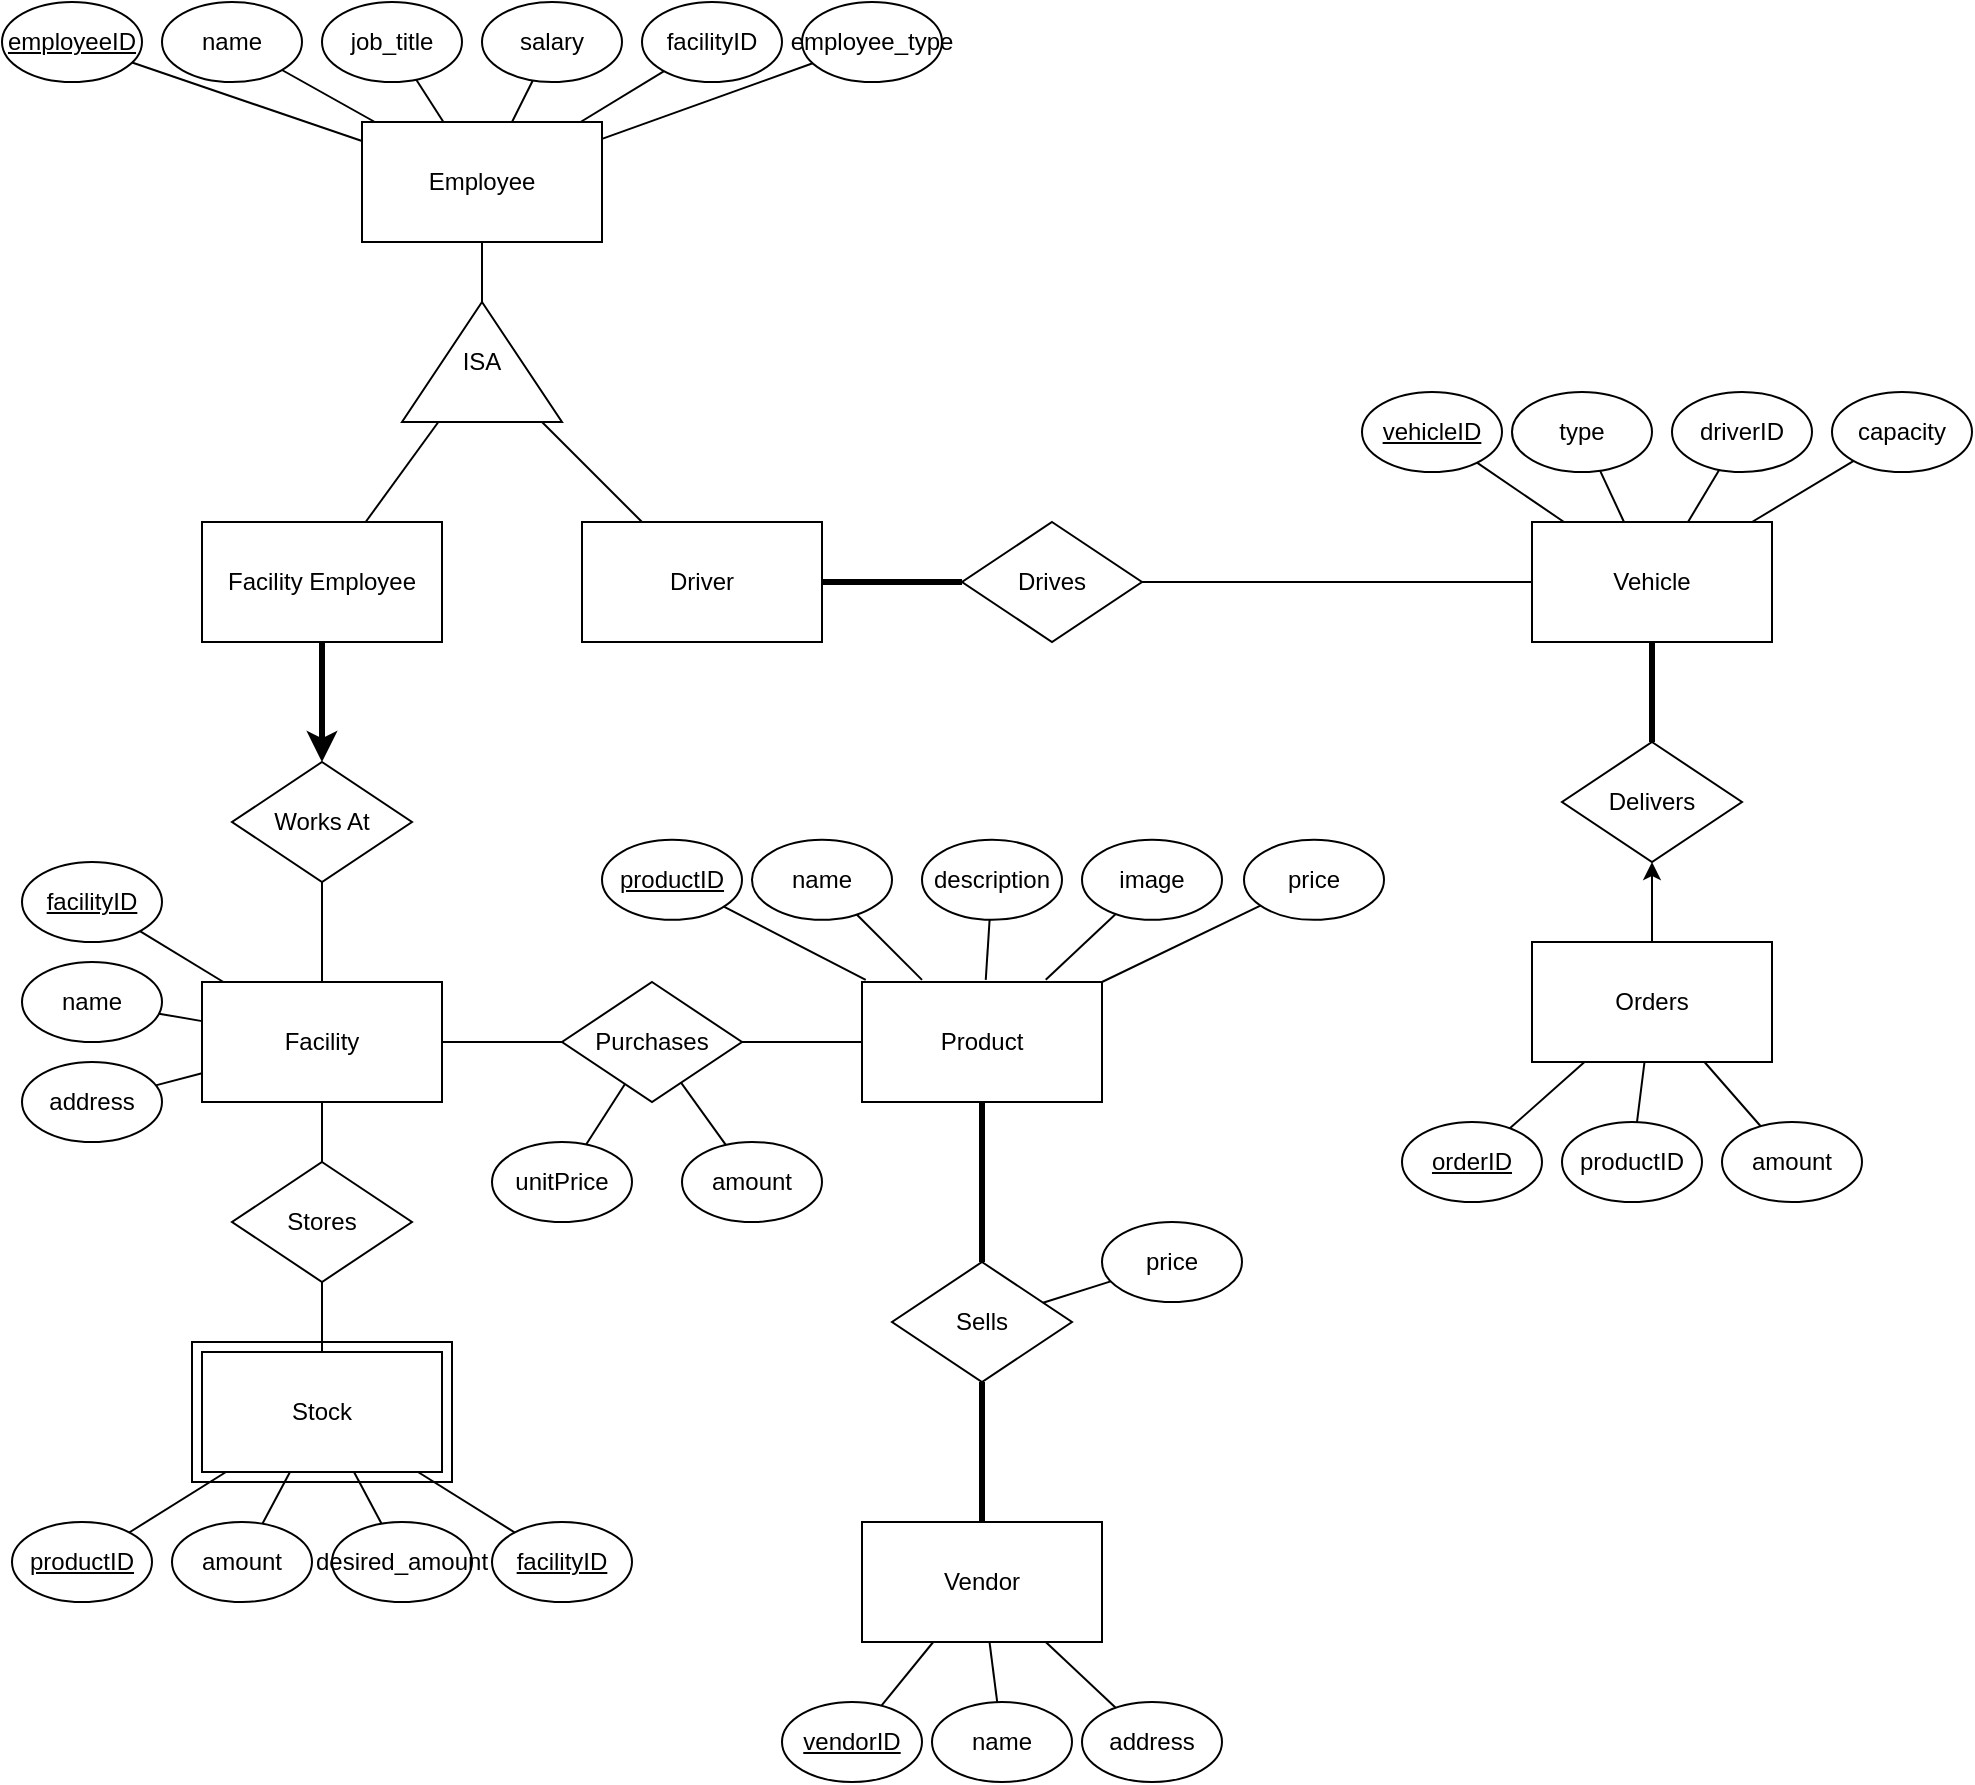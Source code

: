 <mxfile version="22.0.8" type="device">
  <diagram name="Page-1" id="gGvhSPnYBzy_CIl15I6v">
    <mxGraphModel dx="2284" dy="754" grid="1" gridSize="10" guides="1" tooltips="1" connect="1" arrows="1" fold="1" page="1" pageScale="1" pageWidth="850" pageHeight="1100" math="0" shadow="0">
      <root>
        <mxCell id="0" />
        <mxCell id="1" parent="0" />
        <mxCell id="s5vFbVHL-_jGJU9hkJGK-6" value="" style="rounded=0;whiteSpace=wrap;html=1;" vertex="1" parent="1">
          <mxGeometry x="25" y="690" width="130" height="70" as="geometry" />
        </mxCell>
        <mxCell id="s5vFbVHL-_jGJU9hkJGK-1" value="Facility Employee" style="rounded=0;whiteSpace=wrap;html=1;" vertex="1" parent="1">
          <mxGeometry x="30" y="280" width="120" height="60" as="geometry" />
        </mxCell>
        <mxCell id="s5vFbVHL-_jGJU9hkJGK-2" value="Employee" style="rounded=0;whiteSpace=wrap;html=1;" vertex="1" parent="1">
          <mxGeometry x="110" y="80" width="120" height="60" as="geometry" />
        </mxCell>
        <mxCell id="s5vFbVHL-_jGJU9hkJGK-3" value="Product" style="rounded=0;whiteSpace=wrap;html=1;" vertex="1" parent="1">
          <mxGeometry x="360" y="510" width="120" height="60" as="geometry" />
        </mxCell>
        <mxCell id="s5vFbVHL-_jGJU9hkJGK-4" value="Stock" style="rounded=0;whiteSpace=wrap;html=1;" vertex="1" parent="1">
          <mxGeometry x="30" y="695" width="120" height="60" as="geometry" />
        </mxCell>
        <mxCell id="s5vFbVHL-_jGJU9hkJGK-5" value="Facility" style="rounded=0;whiteSpace=wrap;html=1;" vertex="1" parent="1">
          <mxGeometry x="30" y="510" width="120" height="60" as="geometry" />
        </mxCell>
        <mxCell id="s5vFbVHL-_jGJU9hkJGK-7" value="Driver" style="rounded=0;whiteSpace=wrap;html=1;" vertex="1" parent="1">
          <mxGeometry x="220" y="280" width="120" height="60" as="geometry" />
        </mxCell>
        <mxCell id="s5vFbVHL-_jGJU9hkJGK-8" value="" style="triangle;whiteSpace=wrap;html=1;rotation=-90;" vertex="1" parent="1">
          <mxGeometry x="140" y="160" width="60" height="80" as="geometry" />
        </mxCell>
        <mxCell id="s5vFbVHL-_jGJU9hkJGK-9" value="ISA" style="text;html=1;strokeColor=none;fillColor=none;align=center;verticalAlign=middle;whiteSpace=wrap;rounded=0;" vertex="1" parent="1">
          <mxGeometry x="140" y="185" width="60" height="30" as="geometry" />
        </mxCell>
        <mxCell id="s5vFbVHL-_jGJU9hkJGK-10" value="" style="endArrow=none;html=1;rounded=0;" edge="1" parent="1" source="s5vFbVHL-_jGJU9hkJGK-1" target="s5vFbVHL-_jGJU9hkJGK-8">
          <mxGeometry width="50" height="50" relative="1" as="geometry">
            <mxPoint x="430" y="290" as="sourcePoint" />
            <mxPoint x="480" y="240" as="targetPoint" />
          </mxGeometry>
        </mxCell>
        <mxCell id="s5vFbVHL-_jGJU9hkJGK-11" value="" style="endArrow=none;html=1;rounded=0;" edge="1" parent="1" source="s5vFbVHL-_jGJU9hkJGK-7" target="s5vFbVHL-_jGJU9hkJGK-8">
          <mxGeometry width="50" height="50" relative="1" as="geometry">
            <mxPoint x="420" y="290" as="sourcePoint" />
            <mxPoint x="470" y="240" as="targetPoint" />
          </mxGeometry>
        </mxCell>
        <mxCell id="s5vFbVHL-_jGJU9hkJGK-12" value="" style="endArrow=none;html=1;rounded=0;" edge="1" parent="1" source="s5vFbVHL-_jGJU9hkJGK-8" target="s5vFbVHL-_jGJU9hkJGK-2">
          <mxGeometry width="50" height="50" relative="1" as="geometry">
            <mxPoint x="430" y="290" as="sourcePoint" />
            <mxPoint x="480" y="240" as="targetPoint" />
          </mxGeometry>
        </mxCell>
        <mxCell id="s5vFbVHL-_jGJU9hkJGK-13" value="Vendor" style="rounded=0;whiteSpace=wrap;html=1;" vertex="1" parent="1">
          <mxGeometry x="360" y="780" width="120" height="60" as="geometry" />
        </mxCell>
        <mxCell id="s5vFbVHL-_jGJU9hkJGK-14" value="Orders" style="rounded=0;whiteSpace=wrap;html=1;" vertex="1" parent="1">
          <mxGeometry x="695" y="490" width="120" height="60" as="geometry" />
        </mxCell>
        <mxCell id="s5vFbVHL-_jGJU9hkJGK-15" value="Vehicle" style="rounded=0;whiteSpace=wrap;html=1;" vertex="1" parent="1">
          <mxGeometry x="695" y="280" width="120" height="60" as="geometry" />
        </mxCell>
        <mxCell id="s5vFbVHL-_jGJU9hkJGK-16" value="Sells" style="rhombus;whiteSpace=wrap;html=1;" vertex="1" parent="1">
          <mxGeometry x="375" y="650" width="90" height="60" as="geometry" />
        </mxCell>
        <mxCell id="s5vFbVHL-_jGJU9hkJGK-17" value="Purchases" style="rhombus;whiteSpace=wrap;html=1;" vertex="1" parent="1">
          <mxGeometry x="210" y="510" width="90" height="60" as="geometry" />
        </mxCell>
        <mxCell id="s5vFbVHL-_jGJU9hkJGK-18" value="Stores" style="rhombus;whiteSpace=wrap;html=1;" vertex="1" parent="1">
          <mxGeometry x="45" y="600" width="90" height="60" as="geometry" />
        </mxCell>
        <mxCell id="s5vFbVHL-_jGJU9hkJGK-19" value="Works At" style="rhombus;whiteSpace=wrap;html=1;" vertex="1" parent="1">
          <mxGeometry x="45" y="400" width="90" height="60" as="geometry" />
        </mxCell>
        <mxCell id="s5vFbVHL-_jGJU9hkJGK-20" value="Delivers" style="rhombus;whiteSpace=wrap;html=1;" vertex="1" parent="1">
          <mxGeometry x="710" y="390" width="90" height="60" as="geometry" />
        </mxCell>
        <mxCell id="s5vFbVHL-_jGJU9hkJGK-21" value="Drives" style="rhombus;whiteSpace=wrap;html=1;" vertex="1" parent="1">
          <mxGeometry x="410" y="280" width="90" height="60" as="geometry" />
        </mxCell>
        <mxCell id="s5vFbVHL-_jGJU9hkJGK-22" value="" style="endArrow=none;html=1;rounded=0;" edge="1" parent="1" source="s5vFbVHL-_jGJU9hkJGK-18" target="s5vFbVHL-_jGJU9hkJGK-5">
          <mxGeometry width="50" height="50" relative="1" as="geometry">
            <mxPoint x="400" y="480" as="sourcePoint" />
            <mxPoint x="450" y="430" as="targetPoint" />
          </mxGeometry>
        </mxCell>
        <mxCell id="s5vFbVHL-_jGJU9hkJGK-23" value="" style="endArrow=none;html=1;rounded=0;" edge="1" parent="1" source="s5vFbVHL-_jGJU9hkJGK-18" target="s5vFbVHL-_jGJU9hkJGK-4">
          <mxGeometry width="50" height="50" relative="1" as="geometry">
            <mxPoint x="400" y="480" as="sourcePoint" />
            <mxPoint x="450" y="430" as="targetPoint" />
          </mxGeometry>
        </mxCell>
        <mxCell id="s5vFbVHL-_jGJU9hkJGK-24" value="" style="endArrow=none;html=1;rounded=0;" edge="1" parent="1" source="s5vFbVHL-_jGJU9hkJGK-5" target="s5vFbVHL-_jGJU9hkJGK-19">
          <mxGeometry width="50" height="50" relative="1" as="geometry">
            <mxPoint x="400" y="560" as="sourcePoint" />
            <mxPoint x="450" y="510" as="targetPoint" />
          </mxGeometry>
        </mxCell>
        <mxCell id="s5vFbVHL-_jGJU9hkJGK-25" value="" style="endArrow=none;html=1;rounded=0;" edge="1" parent="1" source="s5vFbVHL-_jGJU9hkJGK-17" target="s5vFbVHL-_jGJU9hkJGK-5">
          <mxGeometry width="50" height="50" relative="1" as="geometry">
            <mxPoint x="400" y="540" as="sourcePoint" />
            <mxPoint x="450" y="490" as="targetPoint" />
          </mxGeometry>
        </mxCell>
        <mxCell id="s5vFbVHL-_jGJU9hkJGK-26" value="" style="endArrow=none;html=1;rounded=0;" edge="1" parent="1" source="s5vFbVHL-_jGJU9hkJGK-3" target="s5vFbVHL-_jGJU9hkJGK-17">
          <mxGeometry width="50" height="50" relative="1" as="geometry">
            <mxPoint x="400" y="560" as="sourcePoint" />
            <mxPoint x="450" y="510" as="targetPoint" />
          </mxGeometry>
        </mxCell>
        <mxCell id="s5vFbVHL-_jGJU9hkJGK-27" value="" style="endArrow=none;html=1;rounded=0;strokeWidth=3;" edge="1" parent="1" source="s5vFbVHL-_jGJU9hkJGK-15" target="s5vFbVHL-_jGJU9hkJGK-20">
          <mxGeometry width="50" height="50" relative="1" as="geometry">
            <mxPoint x="515" y="560" as="sourcePoint" />
            <mxPoint x="555" y="450" as="targetPoint" />
          </mxGeometry>
        </mxCell>
        <mxCell id="s5vFbVHL-_jGJU9hkJGK-29" value="" style="endArrow=none;html=1;rounded=0;strokeWidth=3;" edge="1" parent="1" source="s5vFbVHL-_jGJU9hkJGK-21" target="s5vFbVHL-_jGJU9hkJGK-7">
          <mxGeometry width="50" height="50" relative="1" as="geometry">
            <mxPoint x="410" y="570" as="sourcePoint" />
            <mxPoint x="450" y="460" as="targetPoint" />
          </mxGeometry>
        </mxCell>
        <mxCell id="s5vFbVHL-_jGJU9hkJGK-30" value="" style="endArrow=none;html=1;rounded=0;strokeWidth=3;" edge="1" parent="1" source="s5vFbVHL-_jGJU9hkJGK-16" target="s5vFbVHL-_jGJU9hkJGK-13">
          <mxGeometry width="50" height="50" relative="1" as="geometry">
            <mxPoint x="420" y="750" as="sourcePoint" />
            <mxPoint x="460" y="540" as="targetPoint" />
          </mxGeometry>
        </mxCell>
        <mxCell id="s5vFbVHL-_jGJU9hkJGK-31" value="" style="endArrow=none;html=1;rounded=0;strokeWidth=3;" edge="1" parent="1" source="s5vFbVHL-_jGJU9hkJGK-3" target="s5vFbVHL-_jGJU9hkJGK-16">
          <mxGeometry width="50" height="50" relative="1" as="geometry">
            <mxPoint x="430" y="590" as="sourcePoint" />
            <mxPoint x="470" y="480" as="targetPoint" />
          </mxGeometry>
        </mxCell>
        <mxCell id="s5vFbVHL-_jGJU9hkJGK-33" value="" style="endArrow=classic;html=1;rounded=0;" edge="1" parent="1" source="s5vFbVHL-_jGJU9hkJGK-14" target="s5vFbVHL-_jGJU9hkJGK-20">
          <mxGeometry width="50" height="50" relative="1" as="geometry">
            <mxPoint x="395" y="470" as="sourcePoint" />
            <mxPoint x="445" y="420" as="targetPoint" />
          </mxGeometry>
        </mxCell>
        <mxCell id="s5vFbVHL-_jGJU9hkJGK-34" value="" style="endArrow=none;html=1;rounded=0;" edge="1" parent="1" source="s5vFbVHL-_jGJU9hkJGK-21" target="s5vFbVHL-_jGJU9hkJGK-15">
          <mxGeometry width="50" height="50" relative="1" as="geometry">
            <mxPoint x="280" y="470" as="sourcePoint" />
            <mxPoint x="330" y="420" as="targetPoint" />
          </mxGeometry>
        </mxCell>
        <mxCell id="s5vFbVHL-_jGJU9hkJGK-35" value="" style="endArrow=classic;html=1;rounded=0;strokeWidth=3;" edge="1" parent="1" source="s5vFbVHL-_jGJU9hkJGK-1" target="s5vFbVHL-_jGJU9hkJGK-19">
          <mxGeometry width="50" height="50" relative="1" as="geometry">
            <mxPoint x="280" y="410" as="sourcePoint" />
            <mxPoint x="330" y="360" as="targetPoint" />
          </mxGeometry>
        </mxCell>
        <mxCell id="s5vFbVHL-_jGJU9hkJGK-36" value="&lt;u&gt;employeeID&lt;/u&gt;" style="ellipse;whiteSpace=wrap;html=1;" vertex="1" parent="1">
          <mxGeometry x="-70" y="20" width="70" height="40" as="geometry" />
        </mxCell>
        <mxCell id="s5vFbVHL-_jGJU9hkJGK-37" value="employee_type" style="ellipse;whiteSpace=wrap;html=1;" vertex="1" parent="1">
          <mxGeometry x="330" y="20" width="70" height="40" as="geometry" />
        </mxCell>
        <mxCell id="s5vFbVHL-_jGJU9hkJGK-38" value="facilityID" style="ellipse;whiteSpace=wrap;html=1;" vertex="1" parent="1">
          <mxGeometry x="250" y="20" width="70" height="40" as="geometry" />
        </mxCell>
        <mxCell id="s5vFbVHL-_jGJU9hkJGK-39" value="salary" style="ellipse;whiteSpace=wrap;html=1;" vertex="1" parent="1">
          <mxGeometry x="170" y="20" width="70" height="40" as="geometry" />
        </mxCell>
        <mxCell id="s5vFbVHL-_jGJU9hkJGK-40" value="job_title" style="ellipse;whiteSpace=wrap;html=1;" vertex="1" parent="1">
          <mxGeometry x="90" y="20" width="70" height="40" as="geometry" />
        </mxCell>
        <mxCell id="s5vFbVHL-_jGJU9hkJGK-41" value="name" style="ellipse;whiteSpace=wrap;html=1;" vertex="1" parent="1">
          <mxGeometry x="10" y="20" width="70" height="40" as="geometry" />
        </mxCell>
        <mxCell id="s5vFbVHL-_jGJU9hkJGK-42" value="" style="endArrow=none;html=1;rounded=0;" edge="1" parent="1" source="s5vFbVHL-_jGJU9hkJGK-2" target="s5vFbVHL-_jGJU9hkJGK-37">
          <mxGeometry width="50" height="50" relative="1" as="geometry">
            <mxPoint x="280" y="290" as="sourcePoint" />
            <mxPoint x="330" y="240" as="targetPoint" />
          </mxGeometry>
        </mxCell>
        <mxCell id="s5vFbVHL-_jGJU9hkJGK-43" value="" style="endArrow=none;html=1;rounded=0;" edge="1" parent="1" source="s5vFbVHL-_jGJU9hkJGK-2" target="s5vFbVHL-_jGJU9hkJGK-38">
          <mxGeometry width="50" height="50" relative="1" as="geometry">
            <mxPoint x="280" y="290" as="sourcePoint" />
            <mxPoint x="330" y="240" as="targetPoint" />
          </mxGeometry>
        </mxCell>
        <mxCell id="s5vFbVHL-_jGJU9hkJGK-44" value="" style="endArrow=none;html=1;rounded=0;" edge="1" parent="1" source="s5vFbVHL-_jGJU9hkJGK-2" target="s5vFbVHL-_jGJU9hkJGK-39">
          <mxGeometry width="50" height="50" relative="1" as="geometry">
            <mxPoint x="280" y="290" as="sourcePoint" />
            <mxPoint x="330" y="240" as="targetPoint" />
          </mxGeometry>
        </mxCell>
        <mxCell id="s5vFbVHL-_jGJU9hkJGK-45" value="" style="endArrow=none;html=1;rounded=0;" edge="1" parent="1" source="s5vFbVHL-_jGJU9hkJGK-2" target="s5vFbVHL-_jGJU9hkJGK-40">
          <mxGeometry width="50" height="50" relative="1" as="geometry">
            <mxPoint x="280" y="290" as="sourcePoint" />
            <mxPoint x="330" y="240" as="targetPoint" />
          </mxGeometry>
        </mxCell>
        <mxCell id="s5vFbVHL-_jGJU9hkJGK-46" value="" style="endArrow=none;html=1;rounded=0;" edge="1" parent="1" source="s5vFbVHL-_jGJU9hkJGK-2" target="s5vFbVHL-_jGJU9hkJGK-41">
          <mxGeometry width="50" height="50" relative="1" as="geometry">
            <mxPoint x="280" y="290" as="sourcePoint" />
            <mxPoint x="330" y="240" as="targetPoint" />
          </mxGeometry>
        </mxCell>
        <mxCell id="s5vFbVHL-_jGJU9hkJGK-47" value="" style="endArrow=none;html=1;rounded=0;" edge="1" parent="1" source="s5vFbVHL-_jGJU9hkJGK-2" target="s5vFbVHL-_jGJU9hkJGK-36">
          <mxGeometry width="50" height="50" relative="1" as="geometry">
            <mxPoint x="280" y="290" as="sourcePoint" />
            <mxPoint x="330" y="240" as="targetPoint" />
          </mxGeometry>
        </mxCell>
        <mxCell id="s5vFbVHL-_jGJU9hkJGK-49" value="address" style="ellipse;whiteSpace=wrap;html=1;" vertex="1" parent="1">
          <mxGeometry x="-60" y="550" width="70" height="40" as="geometry" />
        </mxCell>
        <mxCell id="s5vFbVHL-_jGJU9hkJGK-50" value="name" style="ellipse;whiteSpace=wrap;html=1;" vertex="1" parent="1">
          <mxGeometry x="-60" y="500" width="70" height="40" as="geometry" />
        </mxCell>
        <mxCell id="s5vFbVHL-_jGJU9hkJGK-51" value="&lt;u&gt;facilityID&lt;/u&gt;" style="ellipse;whiteSpace=wrap;html=1;" vertex="1" parent="1">
          <mxGeometry x="-60" y="450" width="70" height="40" as="geometry" />
        </mxCell>
        <mxCell id="s5vFbVHL-_jGJU9hkJGK-53" value="" style="endArrow=none;html=1;rounded=0;" edge="1" parent="1" source="s5vFbVHL-_jGJU9hkJGK-5" target="s5vFbVHL-_jGJU9hkJGK-49">
          <mxGeometry width="50" height="50" relative="1" as="geometry">
            <mxPoint x="280" y="510" as="sourcePoint" />
            <mxPoint x="330" y="460" as="targetPoint" />
          </mxGeometry>
        </mxCell>
        <mxCell id="s5vFbVHL-_jGJU9hkJGK-54" value="" style="endArrow=none;html=1;rounded=0;" edge="1" parent="1" source="s5vFbVHL-_jGJU9hkJGK-5" target="s5vFbVHL-_jGJU9hkJGK-50">
          <mxGeometry width="50" height="50" relative="1" as="geometry">
            <mxPoint x="280" y="510" as="sourcePoint" />
            <mxPoint x="330" y="460" as="targetPoint" />
          </mxGeometry>
        </mxCell>
        <mxCell id="s5vFbVHL-_jGJU9hkJGK-55" value="" style="endArrow=none;html=1;rounded=0;" edge="1" parent="1" source="s5vFbVHL-_jGJU9hkJGK-5" target="s5vFbVHL-_jGJU9hkJGK-51">
          <mxGeometry width="50" height="50" relative="1" as="geometry">
            <mxPoint x="280" y="510" as="sourcePoint" />
            <mxPoint x="330" y="460" as="targetPoint" />
          </mxGeometry>
        </mxCell>
        <mxCell id="s5vFbVHL-_jGJU9hkJGK-56" value="amount" style="ellipse;whiteSpace=wrap;html=1;" vertex="1" parent="1">
          <mxGeometry x="15" y="780" width="70" height="40" as="geometry" />
        </mxCell>
        <mxCell id="s5vFbVHL-_jGJU9hkJGK-57" value="&lt;u&gt;facilityID&lt;/u&gt;" style="ellipse;whiteSpace=wrap;html=1;" vertex="1" parent="1">
          <mxGeometry x="175" y="780" width="70" height="40" as="geometry" />
        </mxCell>
        <mxCell id="s5vFbVHL-_jGJU9hkJGK-58" value="desired_amount" style="ellipse;whiteSpace=wrap;html=1;" vertex="1" parent="1">
          <mxGeometry x="95" y="780" width="70" height="40" as="geometry" />
        </mxCell>
        <mxCell id="s5vFbVHL-_jGJU9hkJGK-59" value="&lt;u&gt;productID&lt;/u&gt;" style="ellipse;whiteSpace=wrap;html=1;" vertex="1" parent="1">
          <mxGeometry x="-65" y="780" width="70" height="40" as="geometry" />
        </mxCell>
        <mxCell id="s5vFbVHL-_jGJU9hkJGK-60" value="" style="endArrow=none;html=1;rounded=0;" edge="1" parent="1" source="s5vFbVHL-_jGJU9hkJGK-4" target="s5vFbVHL-_jGJU9hkJGK-57">
          <mxGeometry width="50" height="50" relative="1" as="geometry">
            <mxPoint x="280" y="660" as="sourcePoint" />
            <mxPoint x="330" y="610" as="targetPoint" />
          </mxGeometry>
        </mxCell>
        <mxCell id="s5vFbVHL-_jGJU9hkJGK-61" value="" style="endArrow=none;html=1;rounded=0;" edge="1" parent="1" source="s5vFbVHL-_jGJU9hkJGK-58" target="s5vFbVHL-_jGJU9hkJGK-4">
          <mxGeometry width="50" height="50" relative="1" as="geometry">
            <mxPoint x="280" y="660" as="sourcePoint" />
            <mxPoint x="330" y="610" as="targetPoint" />
          </mxGeometry>
        </mxCell>
        <mxCell id="s5vFbVHL-_jGJU9hkJGK-62" value="" style="endArrow=none;html=1;rounded=0;" edge="1" parent="1" source="s5vFbVHL-_jGJU9hkJGK-56" target="s5vFbVHL-_jGJU9hkJGK-4">
          <mxGeometry width="50" height="50" relative="1" as="geometry">
            <mxPoint x="280" y="660" as="sourcePoint" />
            <mxPoint x="330" y="610" as="targetPoint" />
          </mxGeometry>
        </mxCell>
        <mxCell id="s5vFbVHL-_jGJU9hkJGK-63" value="" style="endArrow=none;html=1;rounded=0;" edge="1" parent="1" source="s5vFbVHL-_jGJU9hkJGK-59" target="s5vFbVHL-_jGJU9hkJGK-4">
          <mxGeometry width="50" height="50" relative="1" as="geometry">
            <mxPoint x="280" y="660" as="sourcePoint" />
            <mxPoint x="330" y="610" as="targetPoint" />
          </mxGeometry>
        </mxCell>
        <mxCell id="s5vFbVHL-_jGJU9hkJGK-64" value="capacity" style="ellipse;whiteSpace=wrap;html=1;" vertex="1" parent="1">
          <mxGeometry x="845" y="215" width="70" height="40" as="geometry" />
        </mxCell>
        <mxCell id="s5vFbVHL-_jGJU9hkJGK-65" value="driverID" style="ellipse;whiteSpace=wrap;html=1;" vertex="1" parent="1">
          <mxGeometry x="765" y="215" width="70" height="40" as="geometry" />
        </mxCell>
        <mxCell id="s5vFbVHL-_jGJU9hkJGK-66" value="type" style="ellipse;whiteSpace=wrap;html=1;" vertex="1" parent="1">
          <mxGeometry x="685" y="215" width="70" height="40" as="geometry" />
        </mxCell>
        <mxCell id="s5vFbVHL-_jGJU9hkJGK-67" value="&lt;u&gt;vehicleID&lt;/u&gt;" style="ellipse;whiteSpace=wrap;html=1;" vertex="1" parent="1">
          <mxGeometry x="610" y="215" width="70" height="40" as="geometry" />
        </mxCell>
        <mxCell id="s5vFbVHL-_jGJU9hkJGK-68" value="" style="endArrow=none;html=1;rounded=0;" edge="1" parent="1" source="s5vFbVHL-_jGJU9hkJGK-15" target="s5vFbVHL-_jGJU9hkJGK-64">
          <mxGeometry width="50" height="50" relative="1" as="geometry">
            <mxPoint x="345" y="350" as="sourcePoint" />
            <mxPoint x="395" y="300" as="targetPoint" />
          </mxGeometry>
        </mxCell>
        <mxCell id="s5vFbVHL-_jGJU9hkJGK-69" value="" style="endArrow=none;html=1;rounded=0;" edge="1" parent="1" source="s5vFbVHL-_jGJU9hkJGK-15" target="s5vFbVHL-_jGJU9hkJGK-65">
          <mxGeometry width="50" height="50" relative="1" as="geometry">
            <mxPoint x="345" y="350" as="sourcePoint" />
            <mxPoint x="395" y="300" as="targetPoint" />
          </mxGeometry>
        </mxCell>
        <mxCell id="s5vFbVHL-_jGJU9hkJGK-70" value="" style="endArrow=none;html=1;rounded=0;" edge="1" parent="1" source="s5vFbVHL-_jGJU9hkJGK-15" target="s5vFbVHL-_jGJU9hkJGK-66">
          <mxGeometry width="50" height="50" relative="1" as="geometry">
            <mxPoint x="345" y="350" as="sourcePoint" />
            <mxPoint x="395" y="300" as="targetPoint" />
          </mxGeometry>
        </mxCell>
        <mxCell id="s5vFbVHL-_jGJU9hkJGK-71" value="" style="endArrow=none;html=1;rounded=0;" edge="1" parent="1" source="s5vFbVHL-_jGJU9hkJGK-15" target="s5vFbVHL-_jGJU9hkJGK-67">
          <mxGeometry width="50" height="50" relative="1" as="geometry">
            <mxPoint x="345" y="350" as="sourcePoint" />
            <mxPoint x="663.065" y="250.043" as="targetPoint" />
          </mxGeometry>
        </mxCell>
        <mxCell id="s5vFbVHL-_jGJU9hkJGK-72" value="address" style="ellipse;whiteSpace=wrap;html=1;" vertex="1" parent="1">
          <mxGeometry x="470" y="870" width="70" height="40" as="geometry" />
        </mxCell>
        <mxCell id="s5vFbVHL-_jGJU9hkJGK-73" value="name" style="ellipse;whiteSpace=wrap;html=1;" vertex="1" parent="1">
          <mxGeometry x="395" y="870" width="70" height="40" as="geometry" />
        </mxCell>
        <mxCell id="s5vFbVHL-_jGJU9hkJGK-74" value="&lt;u&gt;vendorID&lt;/u&gt;" style="ellipse;whiteSpace=wrap;html=1;" vertex="1" parent="1">
          <mxGeometry x="320" y="870" width="70" height="40" as="geometry" />
        </mxCell>
        <mxCell id="s5vFbVHL-_jGJU9hkJGK-75" value="" style="endArrow=none;html=1;rounded=0;" edge="1" parent="1" source="s5vFbVHL-_jGJU9hkJGK-13" target="s5vFbVHL-_jGJU9hkJGK-72">
          <mxGeometry width="50" height="50" relative="1" as="geometry">
            <mxPoint x="280" y="750" as="sourcePoint" />
            <mxPoint x="330" y="700" as="targetPoint" />
          </mxGeometry>
        </mxCell>
        <mxCell id="s5vFbVHL-_jGJU9hkJGK-76" value="" style="endArrow=none;html=1;rounded=0;" edge="1" parent="1" source="s5vFbVHL-_jGJU9hkJGK-73" target="s5vFbVHL-_jGJU9hkJGK-13">
          <mxGeometry width="50" height="50" relative="1" as="geometry">
            <mxPoint x="280" y="750" as="sourcePoint" />
            <mxPoint x="330" y="700" as="targetPoint" />
          </mxGeometry>
        </mxCell>
        <mxCell id="s5vFbVHL-_jGJU9hkJGK-77" value="" style="endArrow=none;html=1;rounded=0;" edge="1" parent="1" source="s5vFbVHL-_jGJU9hkJGK-13" target="s5vFbVHL-_jGJU9hkJGK-74">
          <mxGeometry width="50" height="50" relative="1" as="geometry">
            <mxPoint x="280" y="750" as="sourcePoint" />
            <mxPoint x="330" y="700" as="targetPoint" />
          </mxGeometry>
        </mxCell>
        <mxCell id="s5vFbVHL-_jGJU9hkJGK-78" value="image" style="ellipse;whiteSpace=wrap;html=1;" vertex="1" parent="1">
          <mxGeometry x="470" y="438.92" width="70" height="40" as="geometry" />
        </mxCell>
        <mxCell id="s5vFbVHL-_jGJU9hkJGK-79" value="description" style="ellipse;whiteSpace=wrap;html=1;" vertex="1" parent="1">
          <mxGeometry x="390" y="438.92" width="70" height="40" as="geometry" />
        </mxCell>
        <mxCell id="s5vFbVHL-_jGJU9hkJGK-80" value="name" style="ellipse;whiteSpace=wrap;html=1;" vertex="1" parent="1">
          <mxGeometry x="305" y="438.92" width="70" height="40" as="geometry" />
        </mxCell>
        <mxCell id="s5vFbVHL-_jGJU9hkJGK-82" value="&lt;u&gt;productID&lt;/u&gt;" style="ellipse;whiteSpace=wrap;html=1;" vertex="1" parent="1">
          <mxGeometry x="230" y="438.92" width="70" height="40" as="geometry" />
        </mxCell>
        <mxCell id="s5vFbVHL-_jGJU9hkJGK-84" value="" style="endArrow=none;html=1;rounded=0;" edge="1" parent="1" target="s5vFbVHL-_jGJU9hkJGK-80">
          <mxGeometry width="50" height="50" relative="1" as="geometry">
            <mxPoint x="390" y="508.92" as="sourcePoint" />
            <mxPoint x="330" y="458.92" as="targetPoint" />
          </mxGeometry>
        </mxCell>
        <mxCell id="s5vFbVHL-_jGJU9hkJGK-85" value="" style="endArrow=none;html=1;rounded=0;" edge="1" parent="1" source="s5vFbVHL-_jGJU9hkJGK-79">
          <mxGeometry width="50" height="50" relative="1" as="geometry">
            <mxPoint x="280" y="508.92" as="sourcePoint" />
            <mxPoint x="421.875" y="508.92" as="targetPoint" />
          </mxGeometry>
        </mxCell>
        <mxCell id="s5vFbVHL-_jGJU9hkJGK-86" value="" style="endArrow=none;html=1;rounded=0;" edge="1" parent="1" target="s5vFbVHL-_jGJU9hkJGK-78">
          <mxGeometry width="50" height="50" relative="1" as="geometry">
            <mxPoint x="451.875" y="508.92" as="sourcePoint" />
            <mxPoint x="330" y="458.92" as="targetPoint" />
          </mxGeometry>
        </mxCell>
        <mxCell id="s5vFbVHL-_jGJU9hkJGK-87" value="" style="endArrow=none;html=1;rounded=0;" edge="1" parent="1" target="s5vFbVHL-_jGJU9hkJGK-82">
          <mxGeometry width="50" height="50" relative="1" as="geometry">
            <mxPoint x="361.875" y="508.92" as="sourcePoint" />
            <mxPoint x="330" y="458.92" as="targetPoint" />
          </mxGeometry>
        </mxCell>
        <mxCell id="s5vFbVHL-_jGJU9hkJGK-89" value="price" style="ellipse;whiteSpace=wrap;html=1;" vertex="1" parent="1">
          <mxGeometry x="480" y="630" width="70" height="40" as="geometry" />
        </mxCell>
        <mxCell id="s5vFbVHL-_jGJU9hkJGK-91" value="" style="endArrow=none;html=1;rounded=0;" edge="1" parent="1" source="s5vFbVHL-_jGJU9hkJGK-16" target="s5vFbVHL-_jGJU9hkJGK-89">
          <mxGeometry width="50" height="50" relative="1" as="geometry">
            <mxPoint x="280" y="620" as="sourcePoint" />
            <mxPoint x="330" y="570" as="targetPoint" />
          </mxGeometry>
        </mxCell>
        <mxCell id="s5vFbVHL-_jGJU9hkJGK-92" value="amount" style="ellipse;whiteSpace=wrap;html=1;" vertex="1" parent="1">
          <mxGeometry x="790" y="580" width="70" height="40" as="geometry" />
        </mxCell>
        <mxCell id="s5vFbVHL-_jGJU9hkJGK-93" value="productID" style="ellipse;whiteSpace=wrap;html=1;" vertex="1" parent="1">
          <mxGeometry x="710" y="580" width="70" height="40" as="geometry" />
        </mxCell>
        <mxCell id="s5vFbVHL-_jGJU9hkJGK-94" value="&lt;u&gt;orderID&lt;/u&gt;" style="ellipse;whiteSpace=wrap;html=1;" vertex="1" parent="1">
          <mxGeometry x="630" y="580" width="70" height="40" as="geometry" />
        </mxCell>
        <mxCell id="s5vFbVHL-_jGJU9hkJGK-95" value="" style="endArrow=none;html=1;rounded=0;" edge="1" parent="1" source="s5vFbVHL-_jGJU9hkJGK-14" target="s5vFbVHL-_jGJU9hkJGK-92">
          <mxGeometry width="50" height="50" relative="1" as="geometry">
            <mxPoint x="280" y="620" as="sourcePoint" />
            <mxPoint x="330" y="570" as="targetPoint" />
          </mxGeometry>
        </mxCell>
        <mxCell id="s5vFbVHL-_jGJU9hkJGK-96" value="" style="endArrow=none;html=1;rounded=0;" edge="1" parent="1" source="s5vFbVHL-_jGJU9hkJGK-14" target="s5vFbVHL-_jGJU9hkJGK-93">
          <mxGeometry width="50" height="50" relative="1" as="geometry">
            <mxPoint x="280" y="620" as="sourcePoint" />
            <mxPoint x="330" y="570" as="targetPoint" />
          </mxGeometry>
        </mxCell>
        <mxCell id="s5vFbVHL-_jGJU9hkJGK-97" value="" style="endArrow=none;html=1;rounded=0;" edge="1" parent="1" source="s5vFbVHL-_jGJU9hkJGK-14" target="s5vFbVHL-_jGJU9hkJGK-94">
          <mxGeometry width="50" height="50" relative="1" as="geometry">
            <mxPoint x="280" y="620" as="sourcePoint" />
            <mxPoint x="330" y="570" as="targetPoint" />
          </mxGeometry>
        </mxCell>
        <mxCell id="s5vFbVHL-_jGJU9hkJGK-98" value="price" style="ellipse;whiteSpace=wrap;html=1;" vertex="1" parent="1">
          <mxGeometry x="551" y="438.92" width="70" height="40" as="geometry" />
        </mxCell>
        <mxCell id="s5vFbVHL-_jGJU9hkJGK-99" value="" style="endArrow=none;html=1;rounded=0;" edge="1" parent="1" target="s5vFbVHL-_jGJU9hkJGK-98">
          <mxGeometry width="50" height="50" relative="1" as="geometry">
            <mxPoint x="480" y="510.004" as="sourcePoint" />
            <mxPoint x="494" y="648.92" as="targetPoint" />
          </mxGeometry>
        </mxCell>
        <mxCell id="s5vFbVHL-_jGJU9hkJGK-100" value="unitPrice" style="ellipse;whiteSpace=wrap;html=1;" vertex="1" parent="1">
          <mxGeometry x="175" y="590" width="70" height="40" as="geometry" />
        </mxCell>
        <mxCell id="s5vFbVHL-_jGJU9hkJGK-101" value="amount" style="ellipse;whiteSpace=wrap;html=1;" vertex="1" parent="1">
          <mxGeometry x="270" y="590" width="70" height="40" as="geometry" />
        </mxCell>
        <mxCell id="s5vFbVHL-_jGJU9hkJGK-102" value="" style="endArrow=none;html=1;rounded=0;" edge="1" parent="1" source="s5vFbVHL-_jGJU9hkJGK-101" target="s5vFbVHL-_jGJU9hkJGK-17">
          <mxGeometry width="50" height="50" relative="1" as="geometry">
            <mxPoint x="200" y="620" as="sourcePoint" />
            <mxPoint x="250" y="570" as="targetPoint" />
          </mxGeometry>
        </mxCell>
        <mxCell id="s5vFbVHL-_jGJU9hkJGK-103" value="" style="endArrow=none;html=1;rounded=0;" edge="1" parent="1" source="s5vFbVHL-_jGJU9hkJGK-100" target="s5vFbVHL-_jGJU9hkJGK-17">
          <mxGeometry width="50" height="50" relative="1" as="geometry">
            <mxPoint x="200" y="620" as="sourcePoint" />
            <mxPoint x="250" y="570" as="targetPoint" />
          </mxGeometry>
        </mxCell>
      </root>
    </mxGraphModel>
  </diagram>
</mxfile>
